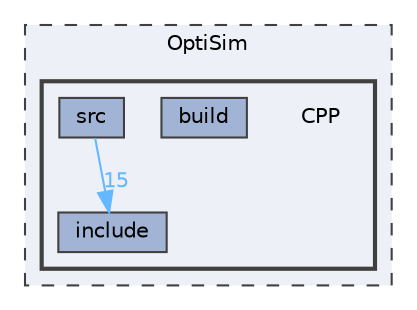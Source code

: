 digraph "OptiSim/CPP"
{
 // LATEX_PDF_SIZE
  bgcolor="transparent";
  edge [fontname=Helvetica,fontsize=10,labelfontname=Helvetica,labelfontsize=10];
  node [fontname=Helvetica,fontsize=10,shape=box,height=0.2,width=0.4];
  compound=true
  subgraph clusterdir_d459a611694dda7a142dbf4cd99b2396 {
    graph [ bgcolor="#edf0f7", pencolor="grey25", label="OptiSim", fontname=Helvetica,fontsize=10 style="filled,dashed", URL="dir_d459a611694dda7a142dbf4cd99b2396.html",tooltip=""]
  subgraph clusterdir_ebd350a6ab8457145effad1be399dc3a {
    graph [ bgcolor="#edf0f7", pencolor="grey25", label="", fontname=Helvetica,fontsize=10 style="filled,bold", URL="dir_ebd350a6ab8457145effad1be399dc3a.html",tooltip=""]
    dir_ebd350a6ab8457145effad1be399dc3a [shape=plaintext, label="CPP"];
  dir_e44486dce15149c3810de04d94193af3 [label="build", fillcolor="#a2b4d6", color="grey25", style="filled", URL="dir_e44486dce15149c3810de04d94193af3.html",tooltip=""];
  dir_0f718e06ddc72c01edefacd30646ef9f [label="include", fillcolor="#a2b4d6", color="grey25", style="filled", URL="dir_0f718e06ddc72c01edefacd30646ef9f.html",tooltip=""];
  dir_002d1f8d90499406954a7a117b579eab [label="src", fillcolor="#a2b4d6", color="grey25", style="filled", URL="dir_002d1f8d90499406954a7a117b579eab.html",tooltip=""];
  }
  }
  dir_002d1f8d90499406954a7a117b579eab->dir_0f718e06ddc72c01edefacd30646ef9f [headlabel="15", labeldistance=1.5 headhref="dir_000014_000011.html" href="dir_000014_000011.html" color="steelblue1" fontcolor="steelblue1"];
}
